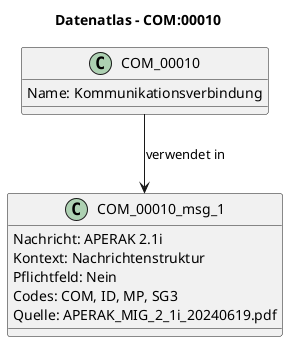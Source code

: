 @startuml
title Datenatlas – COM:00010
class COM_00010 {
  Name: Kommunikationsverbindung
}
class COM_00010_msg_1 {
  Nachricht: APERAK 2.1i
  Kontext: Nachrichtenstruktur
  Pflichtfeld: Nein
  Codes: COM, ID, MP, SG3
  Quelle: APERAK_MIG_2_1i_20240619.pdf
}
COM_00010 --> COM_00010_msg_1 : verwendet in
@enduml
